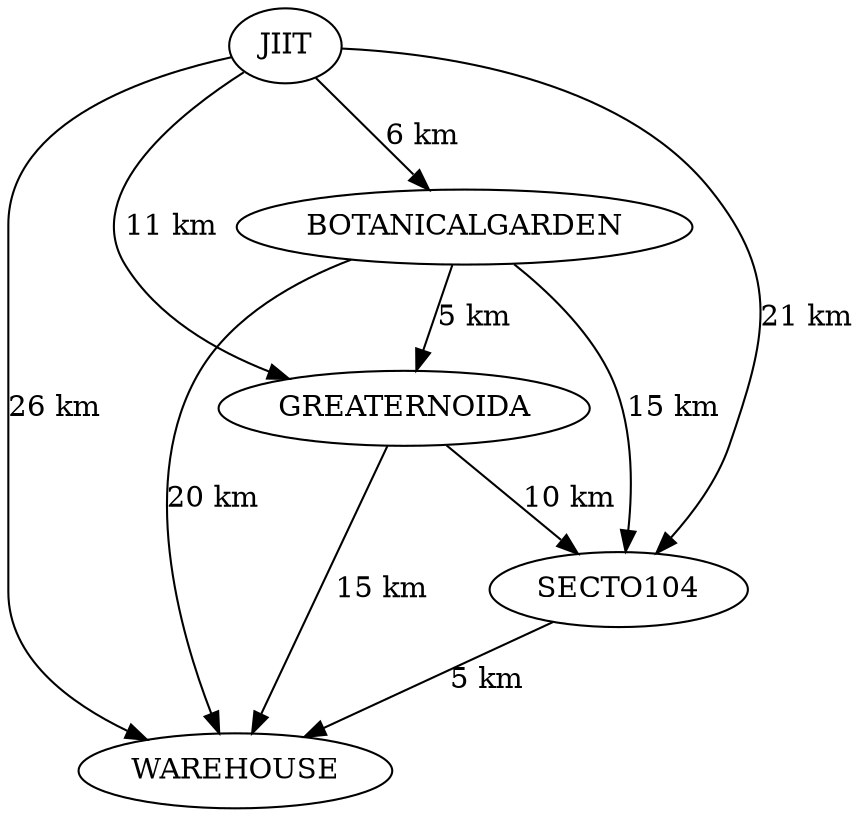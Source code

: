 digraph G {
  JIIT -> BOTANICALGARDEN [label="6 km"];
  JIIT -> GREATERNOIDA [label="11 km"];
  JIIT -> SECTO104 [label="21 km"];
  JIIT -> WAREHOUSE [label="26 km"];
  BOTANICALGARDEN -> GREATERNOIDA [label="5 km"];
  BOTANICALGARDEN -> SECTO104 [label="15 km"];
  BOTANICALGARDEN -> WAREHOUSE [label="20 km"];
  GREATERNOIDA -> SECTO104 [label="10 km"];
  GREATERNOIDA -> WAREHOUSE [label="15 km"];
  SECTO104 -> WAREHOUSE [label="5 km"];
}
